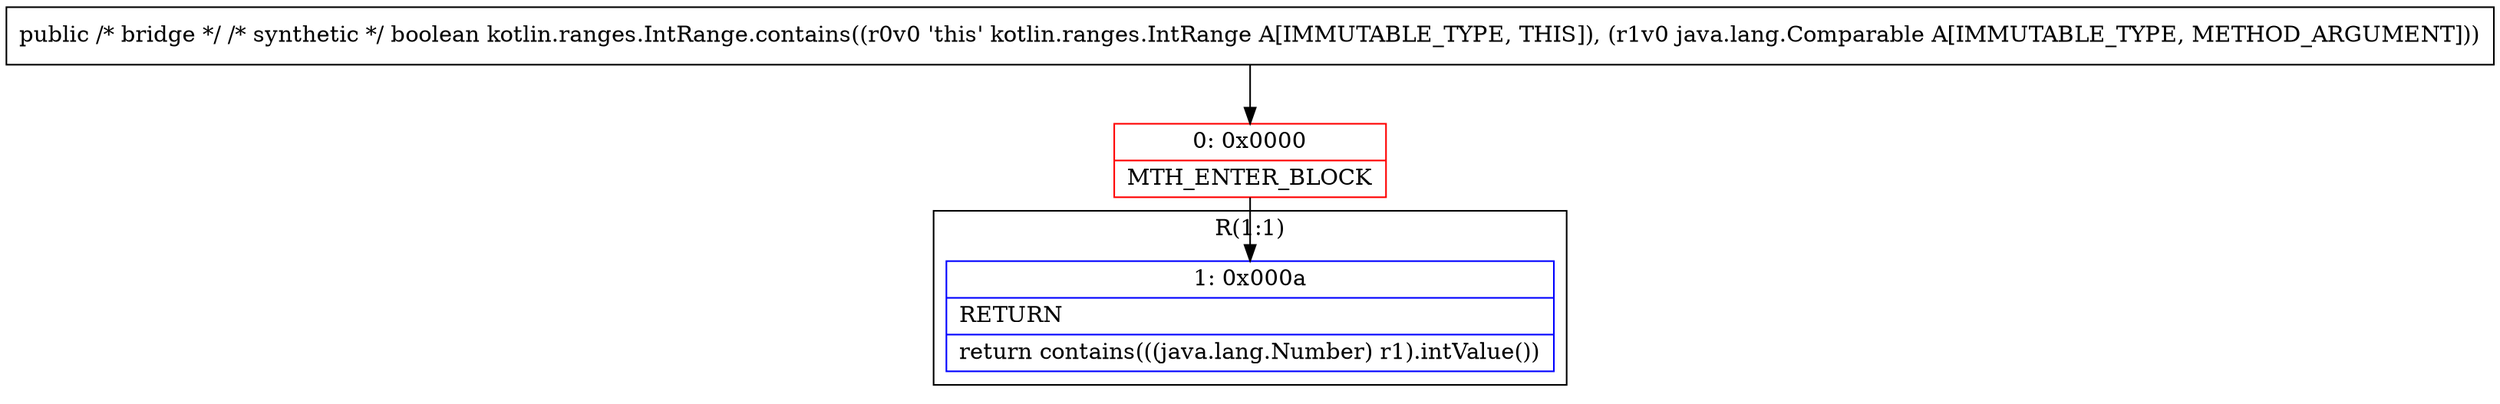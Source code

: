 digraph "CFG forkotlin.ranges.IntRange.contains(Ljava\/lang\/Comparable;)Z" {
subgraph cluster_Region_802967567 {
label = "R(1:1)";
node [shape=record,color=blue];
Node_1 [shape=record,label="{1\:\ 0x000a|RETURN\l|return contains(((java.lang.Number) r1).intValue())\l}"];
}
Node_0 [shape=record,color=red,label="{0\:\ 0x0000|MTH_ENTER_BLOCK\l}"];
MethodNode[shape=record,label="{public \/* bridge *\/ \/* synthetic *\/ boolean kotlin.ranges.IntRange.contains((r0v0 'this' kotlin.ranges.IntRange A[IMMUTABLE_TYPE, THIS]), (r1v0 java.lang.Comparable A[IMMUTABLE_TYPE, METHOD_ARGUMENT])) }"];
MethodNode -> Node_0;
Node_0 -> Node_1;
}

